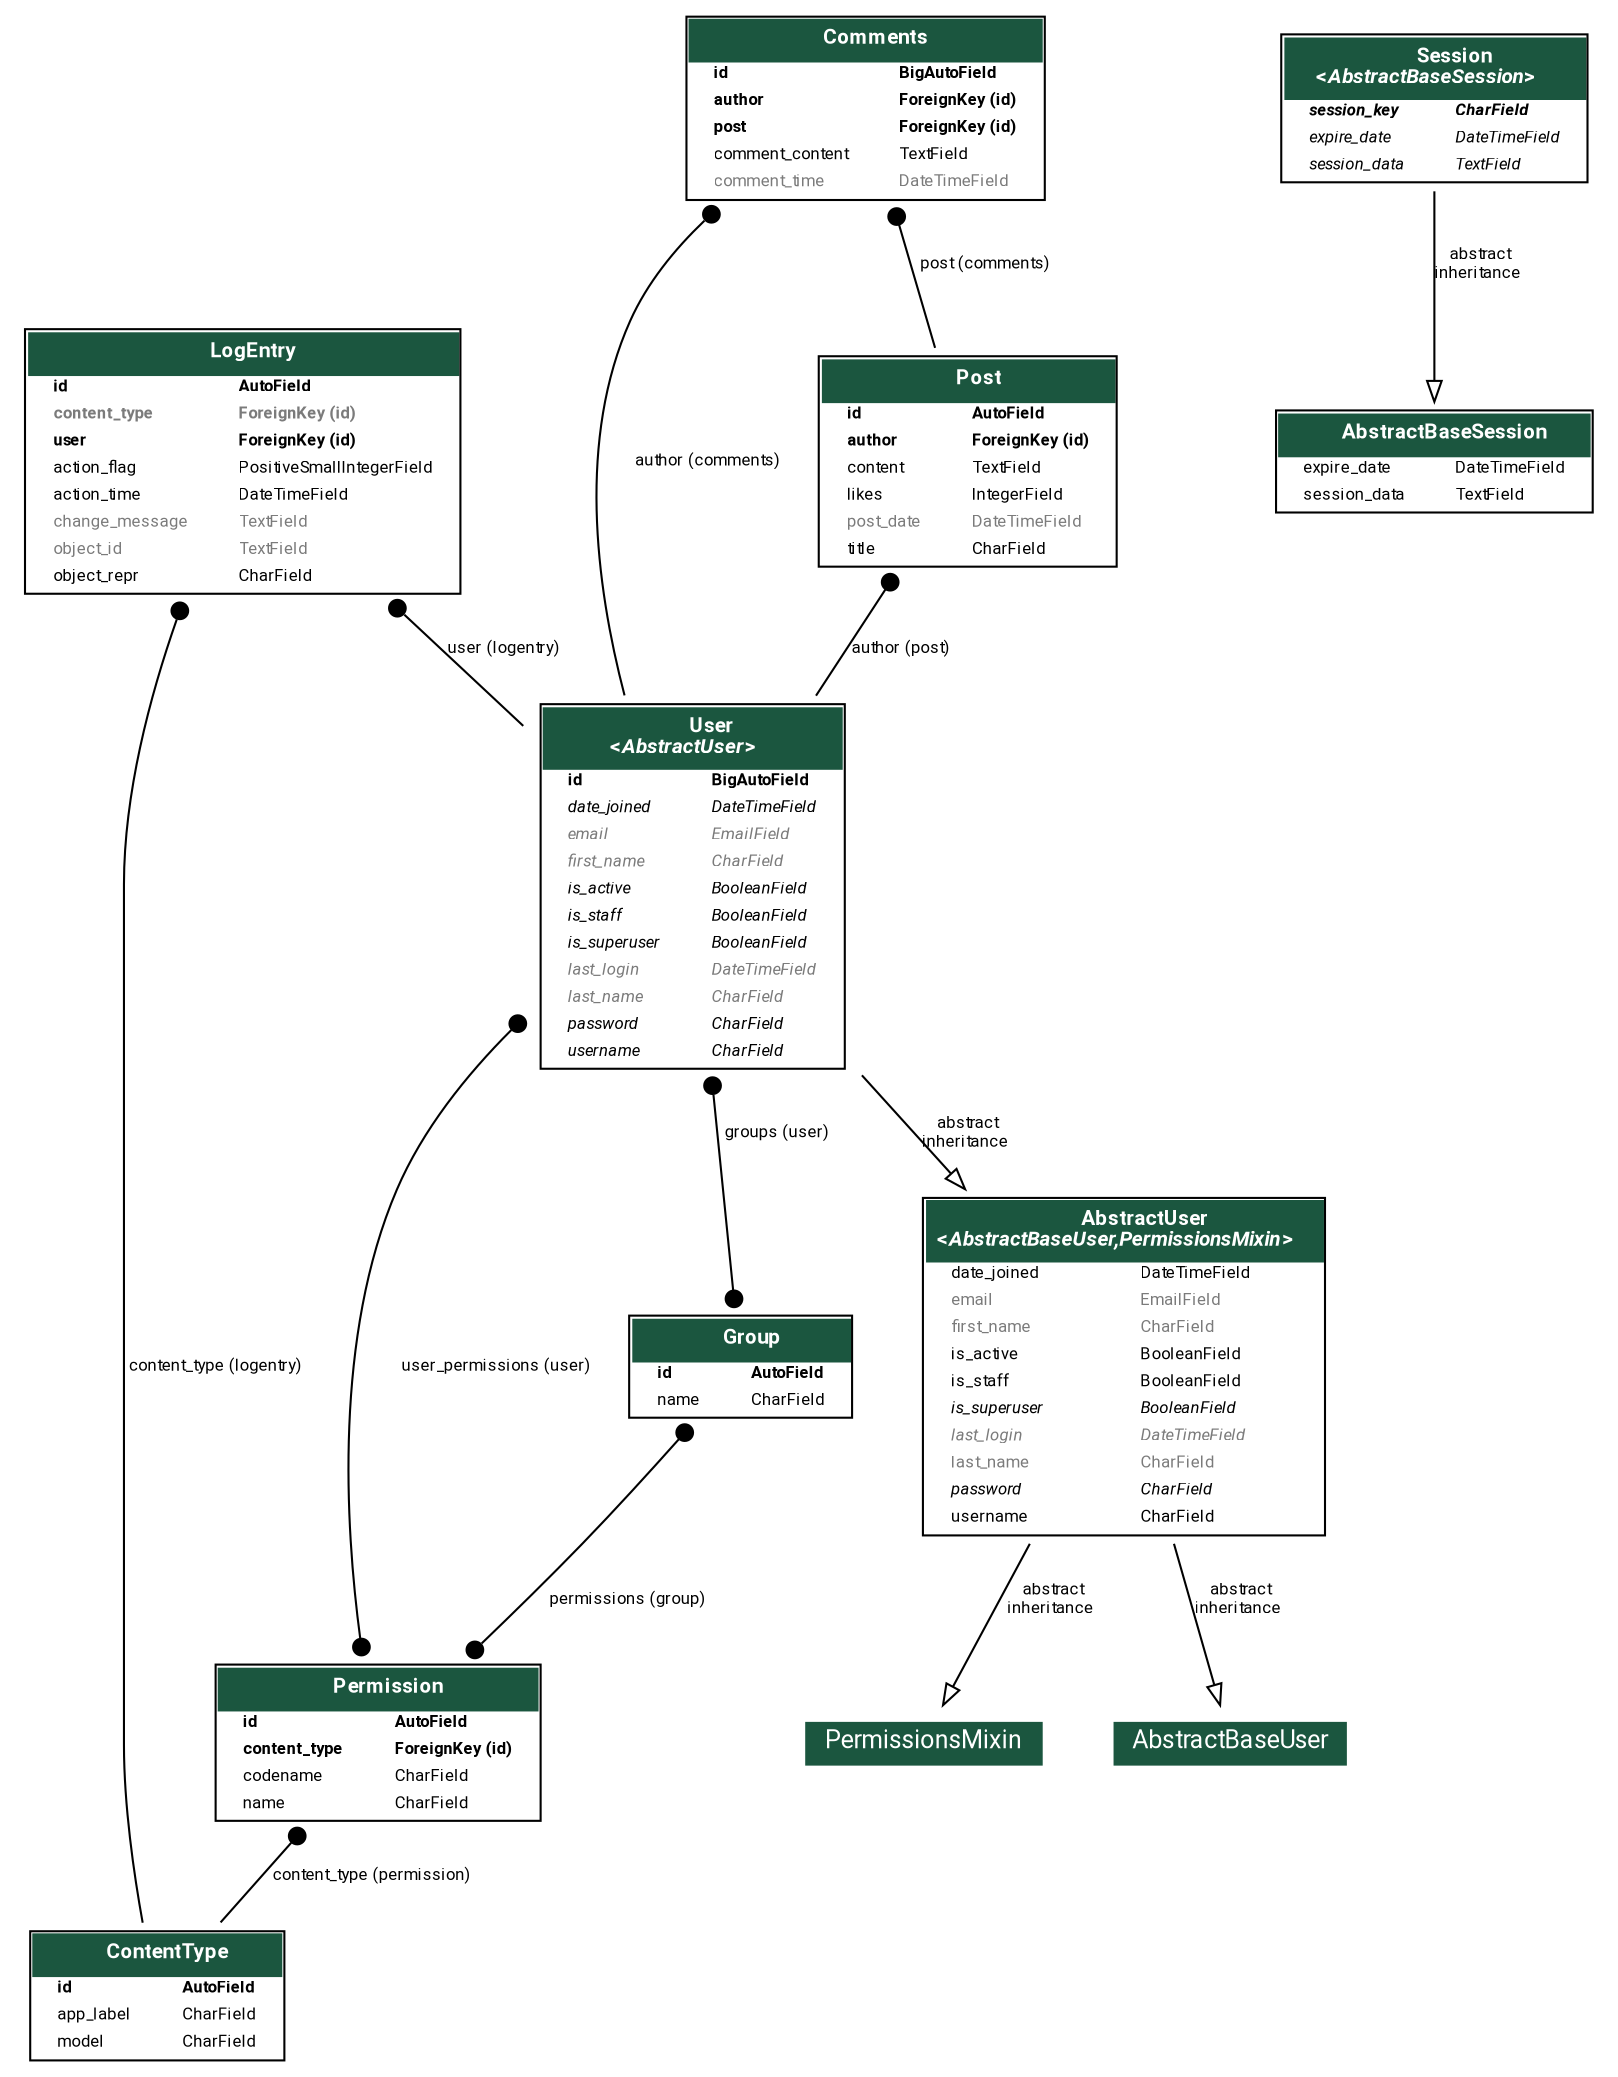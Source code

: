 digraph model_graph {
  // Dotfile by Django-Extensions graph_models
  // Created: 2024-06-29 21:08
  // Cli Options: -a

  fontname = "Roboto"
  fontsize = 8
  splines  = true
  rankdir = "TB"

  node [
    fontname = "Roboto"
    fontsize = 8
    shape = "plaintext"
  ]

  edge [
    fontname = "Roboto"
    fontsize = 8
  ]

  // Labels


  django_contrib_auth_models_AbstractUser [label=<
    <TABLE BGCOLOR="white" BORDER="1" CELLBORDER="0" CELLSPACING="0">
    <TR><TD COLSPAN="2" CELLPADDING="5" ALIGN="CENTER" BGCOLOR="#1b563f">
    <FONT FACE="Roboto" COLOR="white" POINT-SIZE="10"><B>
    AbstractUser<BR/>&lt;<FONT FACE="Roboto"><I>AbstractBaseUser,PermissionsMixin</I></FONT>&gt;
    </B></FONT></TD></TR>
  
  
    <TR><TD ALIGN="LEFT" BORDER="0">
    <FONT FACE="Roboto">date_joined</FONT>
    </TD><TD ALIGN="LEFT">
    <FONT FACE="Roboto">DateTimeField</FONT>
    </TD></TR>
  
  
  
    <TR><TD ALIGN="LEFT" BORDER="0">
    <FONT COLOR="#7B7B7B" FACE="Roboto">email</FONT>
    </TD><TD ALIGN="LEFT">
    <FONT COLOR="#7B7B7B" FACE="Roboto">EmailField</FONT>
    </TD></TR>
  
  
  
    <TR><TD ALIGN="LEFT" BORDER="0">
    <FONT COLOR="#7B7B7B" FACE="Roboto">first_name</FONT>
    </TD><TD ALIGN="LEFT">
    <FONT COLOR="#7B7B7B" FACE="Roboto">CharField</FONT>
    </TD></TR>
  
  
  
    <TR><TD ALIGN="LEFT" BORDER="0">
    <FONT FACE="Roboto">is_active</FONT>
    </TD><TD ALIGN="LEFT">
    <FONT FACE="Roboto">BooleanField</FONT>
    </TD></TR>
  
  
  
    <TR><TD ALIGN="LEFT" BORDER="0">
    <FONT FACE="Roboto">is_staff</FONT>
    </TD><TD ALIGN="LEFT">
    <FONT FACE="Roboto">BooleanField</FONT>
    </TD></TR>
  
  
  
    <TR><TD ALIGN="LEFT" BORDER="0">
    <FONT FACE="Roboto"><I>is_superuser</I></FONT>
    </TD><TD ALIGN="LEFT">
    <FONT FACE="Roboto"><I>BooleanField</I></FONT>
    </TD></TR>
  
  
  
    <TR><TD ALIGN="LEFT" BORDER="0">
    <FONT COLOR="#7B7B7B" FACE="Roboto"><I>last_login</I></FONT>
    </TD><TD ALIGN="LEFT">
    <FONT COLOR="#7B7B7B" FACE="Roboto"><I>DateTimeField</I></FONT>
    </TD></TR>
  
  
  
    <TR><TD ALIGN="LEFT" BORDER="0">
    <FONT COLOR="#7B7B7B" FACE="Roboto">last_name</FONT>
    </TD><TD ALIGN="LEFT">
    <FONT COLOR="#7B7B7B" FACE="Roboto">CharField</FONT>
    </TD></TR>
  
  
  
    <TR><TD ALIGN="LEFT" BORDER="0">
    <FONT FACE="Roboto"><I>password</I></FONT>
    </TD><TD ALIGN="LEFT">
    <FONT FACE="Roboto"><I>CharField</I></FONT>
    </TD></TR>
  
  
  
    <TR><TD ALIGN="LEFT" BORDER="0">
    <FONT FACE="Roboto">username</FONT>
    </TD><TD ALIGN="LEFT">
    <FONT FACE="Roboto">CharField</FONT>
    </TD></TR>
  
  
    </TABLE>
    >]

  network_models_User [label=<
    <TABLE BGCOLOR="white" BORDER="1" CELLBORDER="0" CELLSPACING="0">
    <TR><TD COLSPAN="2" CELLPADDING="5" ALIGN="CENTER" BGCOLOR="#1b563f">
    <FONT FACE="Roboto" COLOR="white" POINT-SIZE="10"><B>
    User<BR/>&lt;<FONT FACE="Roboto"><I>AbstractUser</I></FONT>&gt;
    </B></FONT></TD></TR>
  
  
    <TR><TD ALIGN="LEFT" BORDER="0">
    <FONT FACE="Roboto"><B>id</B></FONT>
    </TD><TD ALIGN="LEFT">
    <FONT FACE="Roboto"><B>BigAutoField</B></FONT>
    </TD></TR>
  
  
  
    <TR><TD ALIGN="LEFT" BORDER="0">
    <FONT FACE="Roboto"><I>date_joined</I></FONT>
    </TD><TD ALIGN="LEFT">
    <FONT FACE="Roboto"><I>DateTimeField</I></FONT>
    </TD></TR>
  
  
  
    <TR><TD ALIGN="LEFT" BORDER="0">
    <FONT COLOR="#7B7B7B" FACE="Roboto"><I>email</I></FONT>
    </TD><TD ALIGN="LEFT">
    <FONT COLOR="#7B7B7B" FACE="Roboto"><I>EmailField</I></FONT>
    </TD></TR>
  
  
  
    <TR><TD ALIGN="LEFT" BORDER="0">
    <FONT COLOR="#7B7B7B" FACE="Roboto"><I>first_name</I></FONT>
    </TD><TD ALIGN="LEFT">
    <FONT COLOR="#7B7B7B" FACE="Roboto"><I>CharField</I></FONT>
    </TD></TR>
  
  
  
    <TR><TD ALIGN="LEFT" BORDER="0">
    <FONT FACE="Roboto"><I>is_active</I></FONT>
    </TD><TD ALIGN="LEFT">
    <FONT FACE="Roboto"><I>BooleanField</I></FONT>
    </TD></TR>
  
  
  
    <TR><TD ALIGN="LEFT" BORDER="0">
    <FONT FACE="Roboto"><I>is_staff</I></FONT>
    </TD><TD ALIGN="LEFT">
    <FONT FACE="Roboto"><I>BooleanField</I></FONT>
    </TD></TR>
  
  
  
    <TR><TD ALIGN="LEFT" BORDER="0">
    <FONT FACE="Roboto"><I>is_superuser</I></FONT>
    </TD><TD ALIGN="LEFT">
    <FONT FACE="Roboto"><I>BooleanField</I></FONT>
    </TD></TR>
  
  
  
    <TR><TD ALIGN="LEFT" BORDER="0">
    <FONT COLOR="#7B7B7B" FACE="Roboto"><I>last_login</I></FONT>
    </TD><TD ALIGN="LEFT">
    <FONT COLOR="#7B7B7B" FACE="Roboto"><I>DateTimeField</I></FONT>
    </TD></TR>
  
  
  
    <TR><TD ALIGN="LEFT" BORDER="0">
    <FONT COLOR="#7B7B7B" FACE="Roboto"><I>last_name</I></FONT>
    </TD><TD ALIGN="LEFT">
    <FONT COLOR="#7B7B7B" FACE="Roboto"><I>CharField</I></FONT>
    </TD></TR>
  
  
  
    <TR><TD ALIGN="LEFT" BORDER="0">
    <FONT FACE="Roboto"><I>password</I></FONT>
    </TD><TD ALIGN="LEFT">
    <FONT FACE="Roboto"><I>CharField</I></FONT>
    </TD></TR>
  
  
  
    <TR><TD ALIGN="LEFT" BORDER="0">
    <FONT FACE="Roboto"><I>username</I></FONT>
    </TD><TD ALIGN="LEFT">
    <FONT FACE="Roboto"><I>CharField</I></FONT>
    </TD></TR>
  
  
    </TABLE>
    >]

  network_models_Post [label=<
    <TABLE BGCOLOR="white" BORDER="1" CELLBORDER="0" CELLSPACING="0">
    <TR><TD COLSPAN="2" CELLPADDING="5" ALIGN="CENTER" BGCOLOR="#1b563f">
    <FONT FACE="Roboto" COLOR="white" POINT-SIZE="10"><B>
    Post
    </B></FONT></TD></TR>
  
  
    <TR><TD ALIGN="LEFT" BORDER="0">
    <FONT FACE="Roboto"><B>id</B></FONT>
    </TD><TD ALIGN="LEFT">
    <FONT FACE="Roboto"><B>AutoField</B></FONT>
    </TD></TR>
  
  
  
    <TR><TD ALIGN="LEFT" BORDER="0">
    <FONT FACE="Roboto"><B>author</B></FONT>
    </TD><TD ALIGN="LEFT">
    <FONT FACE="Roboto"><B>ForeignKey (id)</B></FONT>
    </TD></TR>
  
  
  
    <TR><TD ALIGN="LEFT" BORDER="0">
    <FONT FACE="Roboto">content</FONT>
    </TD><TD ALIGN="LEFT">
    <FONT FACE="Roboto">TextField</FONT>
    </TD></TR>
  
  
  
    <TR><TD ALIGN="LEFT" BORDER="0">
    <FONT FACE="Roboto">likes</FONT>
    </TD><TD ALIGN="LEFT">
    <FONT FACE="Roboto">IntegerField</FONT>
    </TD></TR>
  
  
  
    <TR><TD ALIGN="LEFT" BORDER="0">
    <FONT COLOR="#7B7B7B" FACE="Roboto">post_date</FONT>
    </TD><TD ALIGN="LEFT">
    <FONT COLOR="#7B7B7B" FACE="Roboto">DateTimeField</FONT>
    </TD></TR>
  
  
  
    <TR><TD ALIGN="LEFT" BORDER="0">
    <FONT FACE="Roboto">title</FONT>
    </TD><TD ALIGN="LEFT">
    <FONT FACE="Roboto">CharField</FONT>
    </TD></TR>
  
  
    </TABLE>
    >]

  network_models_Comments [label=<
    <TABLE BGCOLOR="white" BORDER="1" CELLBORDER="0" CELLSPACING="0">
    <TR><TD COLSPAN="2" CELLPADDING="5" ALIGN="CENTER" BGCOLOR="#1b563f">
    <FONT FACE="Roboto" COLOR="white" POINT-SIZE="10"><B>
    Comments
    </B></FONT></TD></TR>
  
  
    <TR><TD ALIGN="LEFT" BORDER="0">
    <FONT FACE="Roboto"><B>id</B></FONT>
    </TD><TD ALIGN="LEFT">
    <FONT FACE="Roboto"><B>BigAutoField</B></FONT>
    </TD></TR>
  
  
  
    <TR><TD ALIGN="LEFT" BORDER="0">
    <FONT FACE="Roboto"><B>author</B></FONT>
    </TD><TD ALIGN="LEFT">
    <FONT FACE="Roboto"><B>ForeignKey (id)</B></FONT>
    </TD></TR>
  
  
  
    <TR><TD ALIGN="LEFT" BORDER="0">
    <FONT FACE="Roboto"><B>post</B></FONT>
    </TD><TD ALIGN="LEFT">
    <FONT FACE="Roboto"><B>ForeignKey (id)</B></FONT>
    </TD></TR>
  
  
  
    <TR><TD ALIGN="LEFT" BORDER="0">
    <FONT FACE="Roboto">comment_content</FONT>
    </TD><TD ALIGN="LEFT">
    <FONT FACE="Roboto">TextField</FONT>
    </TD></TR>
  
  
  
    <TR><TD ALIGN="LEFT" BORDER="0">
    <FONT COLOR="#7B7B7B" FACE="Roboto">comment_time</FONT>
    </TD><TD ALIGN="LEFT">
    <FONT COLOR="#7B7B7B" FACE="Roboto">DateTimeField</FONT>
    </TD></TR>
  
  
    </TABLE>
    >]




  django_contrib_admin_models_LogEntry [label=<
    <TABLE BGCOLOR="white" BORDER="1" CELLBORDER="0" CELLSPACING="0">
    <TR><TD COLSPAN="2" CELLPADDING="5" ALIGN="CENTER" BGCOLOR="#1b563f">
    <FONT FACE="Roboto" COLOR="white" POINT-SIZE="10"><B>
    LogEntry
    </B></FONT></TD></TR>
  
  
    <TR><TD ALIGN="LEFT" BORDER="0">
    <FONT FACE="Roboto"><B>id</B></FONT>
    </TD><TD ALIGN="LEFT">
    <FONT FACE="Roboto"><B>AutoField</B></FONT>
    </TD></TR>
  
  
  
    <TR><TD ALIGN="LEFT" BORDER="0">
    <FONT COLOR="#7B7B7B" FACE="Roboto"><B>content_type</B></FONT>
    </TD><TD ALIGN="LEFT">
    <FONT COLOR="#7B7B7B" FACE="Roboto"><B>ForeignKey (id)</B></FONT>
    </TD></TR>
  
  
  
    <TR><TD ALIGN="LEFT" BORDER="0">
    <FONT FACE="Roboto"><B>user</B></FONT>
    </TD><TD ALIGN="LEFT">
    <FONT FACE="Roboto"><B>ForeignKey (id)</B></FONT>
    </TD></TR>
  
  
  
    <TR><TD ALIGN="LEFT" BORDER="0">
    <FONT FACE="Roboto">action_flag</FONT>
    </TD><TD ALIGN="LEFT">
    <FONT FACE="Roboto">PositiveSmallIntegerField</FONT>
    </TD></TR>
  
  
  
    <TR><TD ALIGN="LEFT" BORDER="0">
    <FONT FACE="Roboto">action_time</FONT>
    </TD><TD ALIGN="LEFT">
    <FONT FACE="Roboto">DateTimeField</FONT>
    </TD></TR>
  
  
  
    <TR><TD ALIGN="LEFT" BORDER="0">
    <FONT COLOR="#7B7B7B" FACE="Roboto">change_message</FONT>
    </TD><TD ALIGN="LEFT">
    <FONT COLOR="#7B7B7B" FACE="Roboto">TextField</FONT>
    </TD></TR>
  
  
  
    <TR><TD ALIGN="LEFT" BORDER="0">
    <FONT COLOR="#7B7B7B" FACE="Roboto">object_id</FONT>
    </TD><TD ALIGN="LEFT">
    <FONT COLOR="#7B7B7B" FACE="Roboto">TextField</FONT>
    </TD></TR>
  
  
  
    <TR><TD ALIGN="LEFT" BORDER="0">
    <FONT FACE="Roboto">object_repr</FONT>
    </TD><TD ALIGN="LEFT">
    <FONT FACE="Roboto">CharField</FONT>
    </TD></TR>
  
  
    </TABLE>
    >]




  django_contrib_auth_models_Permission [label=<
    <TABLE BGCOLOR="white" BORDER="1" CELLBORDER="0" CELLSPACING="0">
    <TR><TD COLSPAN="2" CELLPADDING="5" ALIGN="CENTER" BGCOLOR="#1b563f">
    <FONT FACE="Roboto" COLOR="white" POINT-SIZE="10"><B>
    Permission
    </B></FONT></TD></TR>
  
  
    <TR><TD ALIGN="LEFT" BORDER="0">
    <FONT FACE="Roboto"><B>id</B></FONT>
    </TD><TD ALIGN="LEFT">
    <FONT FACE="Roboto"><B>AutoField</B></FONT>
    </TD></TR>
  
  
  
    <TR><TD ALIGN="LEFT" BORDER="0">
    <FONT FACE="Roboto"><B>content_type</B></FONT>
    </TD><TD ALIGN="LEFT">
    <FONT FACE="Roboto"><B>ForeignKey (id)</B></FONT>
    </TD></TR>
  
  
  
    <TR><TD ALIGN="LEFT" BORDER="0">
    <FONT FACE="Roboto">codename</FONT>
    </TD><TD ALIGN="LEFT">
    <FONT FACE="Roboto">CharField</FONT>
    </TD></TR>
  
  
  
    <TR><TD ALIGN="LEFT" BORDER="0">
    <FONT FACE="Roboto">name</FONT>
    </TD><TD ALIGN="LEFT">
    <FONT FACE="Roboto">CharField</FONT>
    </TD></TR>
  
  
    </TABLE>
    >]

  django_contrib_auth_models_Group [label=<
    <TABLE BGCOLOR="white" BORDER="1" CELLBORDER="0" CELLSPACING="0">
    <TR><TD COLSPAN="2" CELLPADDING="5" ALIGN="CENTER" BGCOLOR="#1b563f">
    <FONT FACE="Roboto" COLOR="white" POINT-SIZE="10"><B>
    Group
    </B></FONT></TD></TR>
  
  
    <TR><TD ALIGN="LEFT" BORDER="0">
    <FONT FACE="Roboto"><B>id</B></FONT>
    </TD><TD ALIGN="LEFT">
    <FONT FACE="Roboto"><B>AutoField</B></FONT>
    </TD></TR>
  
  
  
    <TR><TD ALIGN="LEFT" BORDER="0">
    <FONT FACE="Roboto">name</FONT>
    </TD><TD ALIGN="LEFT">
    <FONT FACE="Roboto">CharField</FONT>
    </TD></TR>
  
  
    </TABLE>
    >]




  django_contrib_contenttypes_models_ContentType [label=<
    <TABLE BGCOLOR="white" BORDER="1" CELLBORDER="0" CELLSPACING="0">
    <TR><TD COLSPAN="2" CELLPADDING="5" ALIGN="CENTER" BGCOLOR="#1b563f">
    <FONT FACE="Roboto" COLOR="white" POINT-SIZE="10"><B>
    ContentType
    </B></FONT></TD></TR>
  
  
    <TR><TD ALIGN="LEFT" BORDER="0">
    <FONT FACE="Roboto"><B>id</B></FONT>
    </TD><TD ALIGN="LEFT">
    <FONT FACE="Roboto"><B>AutoField</B></FONT>
    </TD></TR>
  
  
  
    <TR><TD ALIGN="LEFT" BORDER="0">
    <FONT FACE="Roboto">app_label</FONT>
    </TD><TD ALIGN="LEFT">
    <FONT FACE="Roboto">CharField</FONT>
    </TD></TR>
  
  
  
    <TR><TD ALIGN="LEFT" BORDER="0">
    <FONT FACE="Roboto">model</FONT>
    </TD><TD ALIGN="LEFT">
    <FONT FACE="Roboto">CharField</FONT>
    </TD></TR>
  
  
    </TABLE>
    >]




  django_contrib_sessions_base_session_AbstractBaseSession [label=<
    <TABLE BGCOLOR="white" BORDER="1" CELLBORDER="0" CELLSPACING="0">
    <TR><TD COLSPAN="2" CELLPADDING="5" ALIGN="CENTER" BGCOLOR="#1b563f">
    <FONT FACE="Roboto" COLOR="white" POINT-SIZE="10"><B>
    AbstractBaseSession
    </B></FONT></TD></TR>
  
  
    <TR><TD ALIGN="LEFT" BORDER="0">
    <FONT FACE="Roboto">expire_date</FONT>
    </TD><TD ALIGN="LEFT">
    <FONT FACE="Roboto">DateTimeField</FONT>
    </TD></TR>
  
  
  
    <TR><TD ALIGN="LEFT" BORDER="0">
    <FONT FACE="Roboto">session_data</FONT>
    </TD><TD ALIGN="LEFT">
    <FONT FACE="Roboto">TextField</FONT>
    </TD></TR>
  
  
    </TABLE>
    >]

  django_contrib_sessions_models_Session [label=<
    <TABLE BGCOLOR="white" BORDER="1" CELLBORDER="0" CELLSPACING="0">
    <TR><TD COLSPAN="2" CELLPADDING="5" ALIGN="CENTER" BGCOLOR="#1b563f">
    <FONT FACE="Roboto" COLOR="white" POINT-SIZE="10"><B>
    Session<BR/>&lt;<FONT FACE="Roboto"><I>AbstractBaseSession</I></FONT>&gt;
    </B></FONT></TD></TR>
  
  
    <TR><TD ALIGN="LEFT" BORDER="0">
    <FONT FACE="Roboto"><I><B>session_key</B></I></FONT>
    </TD><TD ALIGN="LEFT">
    <FONT FACE="Roboto"><I><B>CharField</B></I></FONT>
    </TD></TR>
  
  
  
    <TR><TD ALIGN="LEFT" BORDER="0">
    <FONT FACE="Roboto"><I>expire_date</I></FONT>
    </TD><TD ALIGN="LEFT">
    <FONT FACE="Roboto"><I>DateTimeField</I></FONT>
    </TD></TR>
  
  
  
    <TR><TD ALIGN="LEFT" BORDER="0">
    <FONT FACE="Roboto"><I>session_data</I></FONT>
    </TD><TD ALIGN="LEFT">
    <FONT FACE="Roboto"><I>TextField</I></FONT>
    </TD></TR>
  
  
    </TABLE>
    >]




  // Relations
  django_contrib_auth_base_user_AbstractBaseUser [label=<
  <TABLE BGCOLOR="white" BORDER="0" CELLBORDER="0" CELLSPACING="0">
  <TR><TD COLSPAN="2" CELLPADDING="4" ALIGN="CENTER" BGCOLOR="#1b563f">
  <FONT FACE="Roboto" POINT-SIZE="12" COLOR="white">AbstractBaseUser</FONT>
  </TD></TR>
  </TABLE>
  >]
  django_contrib_auth_models_AbstractUser -> django_contrib_auth_base_user_AbstractBaseUser
  [label=" abstract\ninheritance"] [arrowhead=empty, arrowtail=none, dir=both];
  django_contrib_auth_models_PermissionsMixin [label=<
  <TABLE BGCOLOR="white" BORDER="0" CELLBORDER="0" CELLSPACING="0">
  <TR><TD COLSPAN="2" CELLPADDING="4" ALIGN="CENTER" BGCOLOR="#1b563f">
  <FONT FACE="Roboto" POINT-SIZE="12" COLOR="white">PermissionsMixin</FONT>
  </TD></TR>
  </TABLE>
  >]
  django_contrib_auth_models_AbstractUser -> django_contrib_auth_models_PermissionsMixin
  [label=" abstract\ninheritance"] [arrowhead=empty, arrowtail=none, dir=both];

  network_models_User -> django_contrib_auth_models_Group
  [label=" groups (user)"] [arrowhead=dot arrowtail=dot, dir=both];

  network_models_User -> django_contrib_auth_models_Permission
  [label=" user_permissions (user)"] [arrowhead=dot arrowtail=dot, dir=both];

  network_models_User -> django_contrib_auth_models_AbstractUser
  [label=" abstract\ninheritance"] [arrowhead=empty, arrowtail=none, dir=both];

  network_models_Post -> network_models_User
  [label=" author (post)"] [arrowhead=none, arrowtail=dot, dir=both];

  network_models_Comments -> network_models_User
  [label=" author (comments)"] [arrowhead=none, arrowtail=dot, dir=both];

  network_models_Comments -> network_models_Post
  [label=" post (comments)"] [arrowhead=none, arrowtail=dot, dir=both];


  django_contrib_admin_models_LogEntry -> network_models_User
  [label=" user (logentry)"] [arrowhead=none, arrowtail=dot, dir=both];

  django_contrib_admin_models_LogEntry -> django_contrib_contenttypes_models_ContentType
  [label=" content_type (logentry)"] [arrowhead=none, arrowtail=dot, dir=both];


  django_contrib_auth_models_Permission -> django_contrib_contenttypes_models_ContentType
  [label=" content_type (permission)"] [arrowhead=none, arrowtail=dot, dir=both];

  django_contrib_auth_models_Group -> django_contrib_auth_models_Permission
  [label=" permissions (group)"] [arrowhead=dot arrowtail=dot, dir=both];



  django_contrib_sessions_models_Session -> django_contrib_sessions_base_session_AbstractBaseSession
  [label=" abstract\ninheritance"] [arrowhead=empty, arrowtail=none, dir=both];


}
